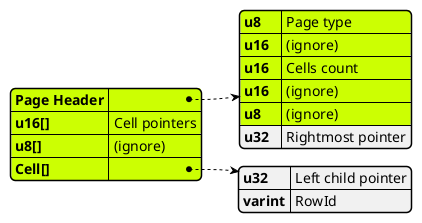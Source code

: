 @startjson
#highlight "Page Header"
#highlight "u16[]"
#highlight "u8[]"
#highlight "Cell[]"

#highlight "Page Header" / "u8"
#highlight "Page Header" / "u16"
#highlight "Page Header" / "u16 "
#highlight "Page Header" / "u16  "
#highlight "Page Header" / "u8"

#highlight "Cell[]" / "Payload" / "Record Header"
#highlight "Cell[]" / "Payload" / "Record Header" / "varint"
#highlight "Cell[]" / "Payload" / "Record Header" / "varint[]"

#highlight "Cell[]" / "Payload" / "Record Body"
{
   "Page Header": {
     "u8":    "Page type",
     "u16":   "(ignore)",
     "u16 ":  "Cells count",
     "u16  ": "(ignore)",
     "u8":    "(ignore)",
     "u32":   "Rightmost pointer"
   },
   "u16[]":  "Cell pointers",
   "u8[]":   "(ignore)",
   "Cell[]": {
     "u32":          "Left child pointer",
     "varint":       "RowId"
   }
}
@endjson
